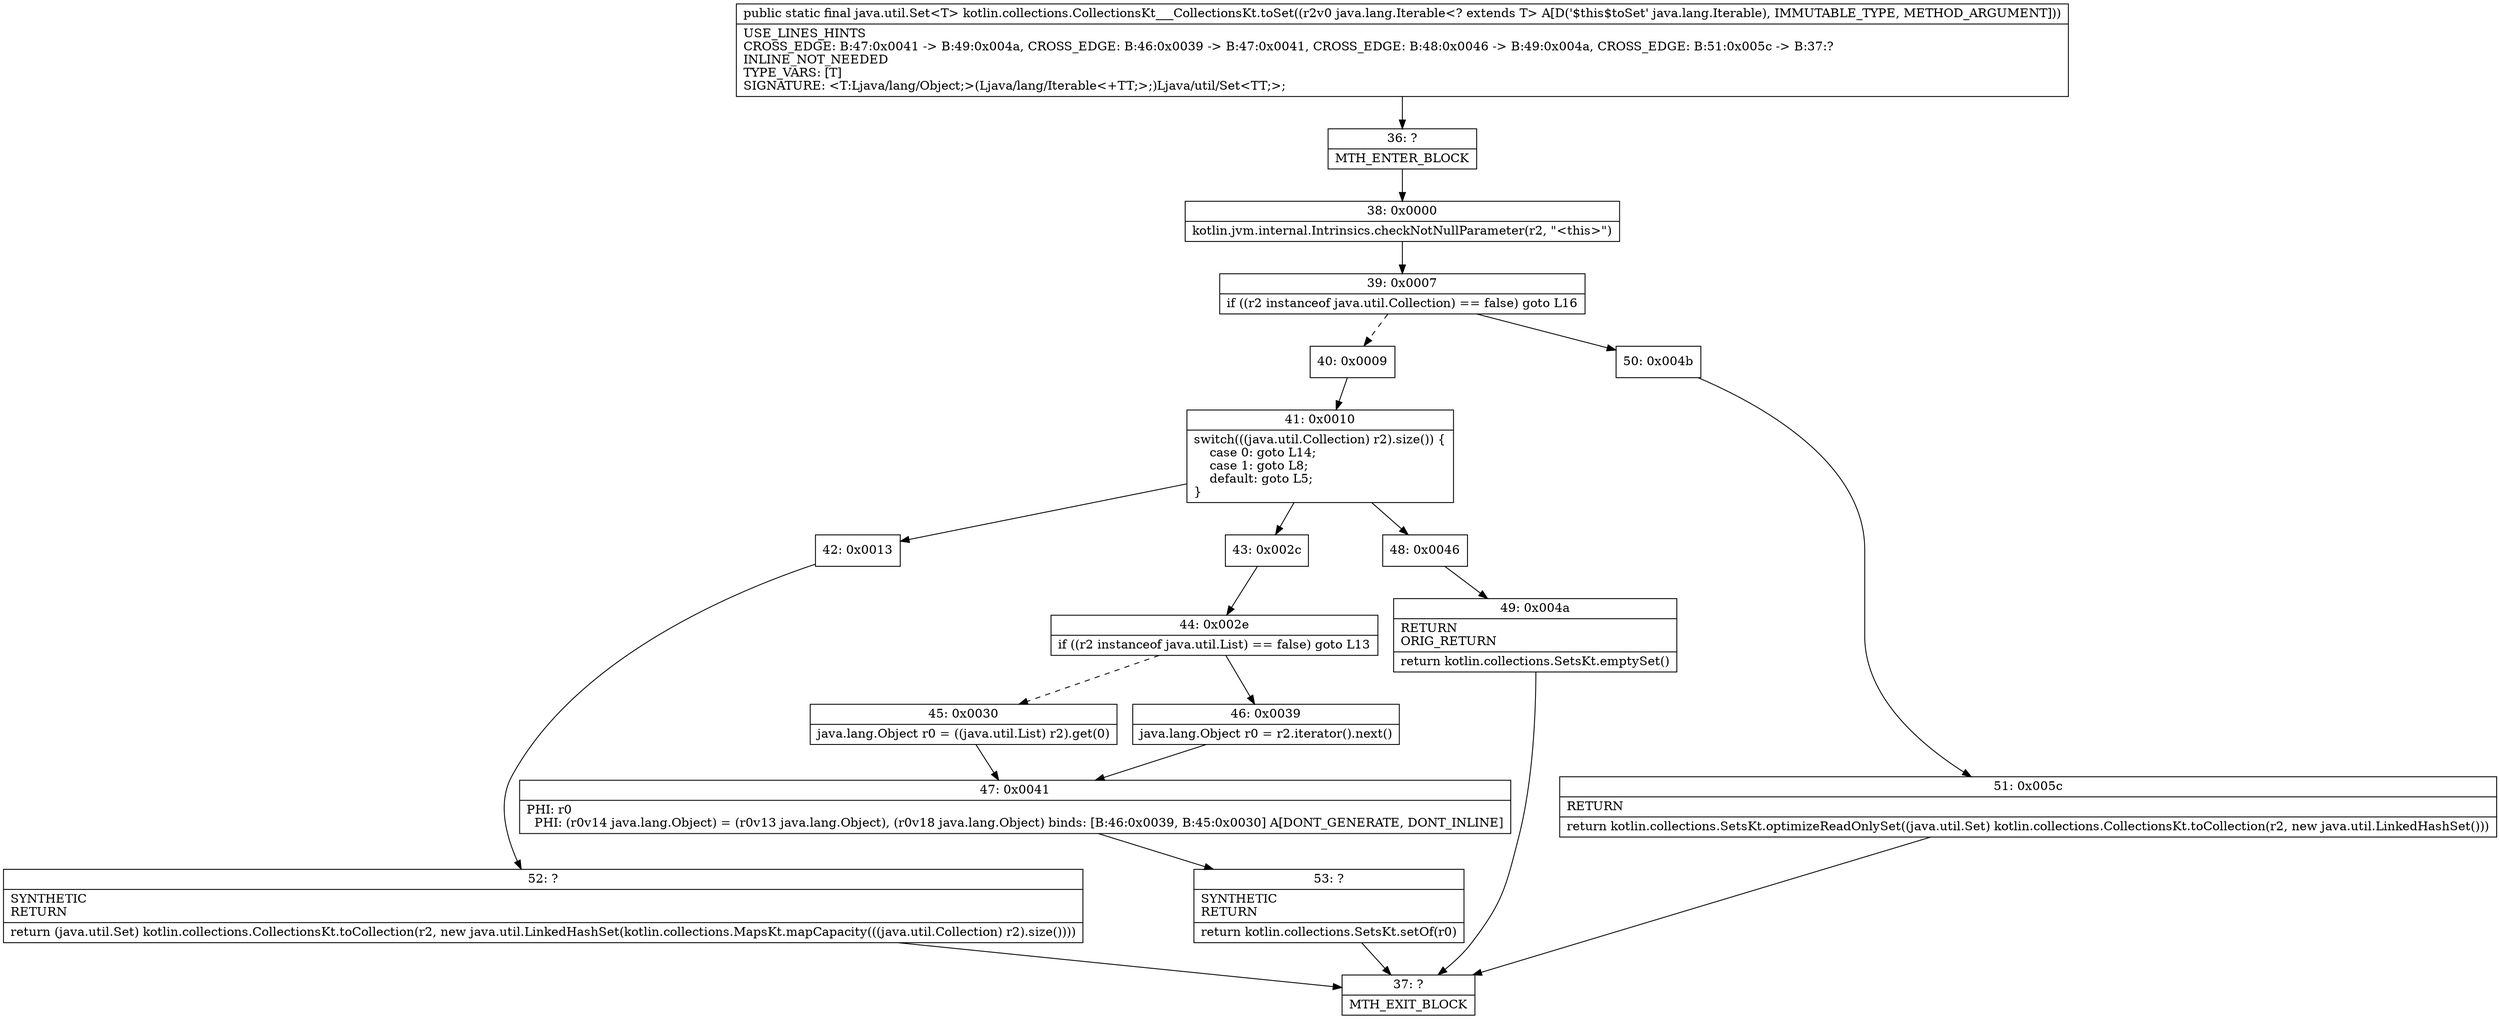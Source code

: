 digraph "CFG forkotlin.collections.CollectionsKt___CollectionsKt.toSet(Ljava\/lang\/Iterable;)Ljava\/util\/Set;" {
Node_36 [shape=record,label="{36\:\ ?|MTH_ENTER_BLOCK\l}"];
Node_38 [shape=record,label="{38\:\ 0x0000|kotlin.jvm.internal.Intrinsics.checkNotNullParameter(r2, \"\<this\>\")\l}"];
Node_39 [shape=record,label="{39\:\ 0x0007|if ((r2 instanceof java.util.Collection) == false) goto L16\l}"];
Node_40 [shape=record,label="{40\:\ 0x0009}"];
Node_41 [shape=record,label="{41\:\ 0x0010|switch(((java.util.Collection) r2).size()) \{\l    case 0: goto L14;\l    case 1: goto L8;\l    default: goto L5;\l\}\l}"];
Node_42 [shape=record,label="{42\:\ 0x0013}"];
Node_52 [shape=record,label="{52\:\ ?|SYNTHETIC\lRETURN\l|return (java.util.Set) kotlin.collections.CollectionsKt.toCollection(r2, new java.util.LinkedHashSet(kotlin.collections.MapsKt.mapCapacity(((java.util.Collection) r2).size())))\l}"];
Node_37 [shape=record,label="{37\:\ ?|MTH_EXIT_BLOCK\l}"];
Node_43 [shape=record,label="{43\:\ 0x002c}"];
Node_44 [shape=record,label="{44\:\ 0x002e|if ((r2 instanceof java.util.List) == false) goto L13\l}"];
Node_45 [shape=record,label="{45\:\ 0x0030|java.lang.Object r0 = ((java.util.List) r2).get(0)\l}"];
Node_47 [shape=record,label="{47\:\ 0x0041|PHI: r0 \l  PHI: (r0v14 java.lang.Object) = (r0v13 java.lang.Object), (r0v18 java.lang.Object) binds: [B:46:0x0039, B:45:0x0030] A[DONT_GENERATE, DONT_INLINE]\l}"];
Node_53 [shape=record,label="{53\:\ ?|SYNTHETIC\lRETURN\l|return kotlin.collections.SetsKt.setOf(r0)\l}"];
Node_46 [shape=record,label="{46\:\ 0x0039|java.lang.Object r0 = r2.iterator().next()\l}"];
Node_48 [shape=record,label="{48\:\ 0x0046}"];
Node_49 [shape=record,label="{49\:\ 0x004a|RETURN\lORIG_RETURN\l|return kotlin.collections.SetsKt.emptySet()\l}"];
Node_50 [shape=record,label="{50\:\ 0x004b}"];
Node_51 [shape=record,label="{51\:\ 0x005c|RETURN\l|return kotlin.collections.SetsKt.optimizeReadOnlySet((java.util.Set) kotlin.collections.CollectionsKt.toCollection(r2, new java.util.LinkedHashSet()))\l}"];
MethodNode[shape=record,label="{public static final java.util.Set\<T\> kotlin.collections.CollectionsKt___CollectionsKt.toSet((r2v0 java.lang.Iterable\<? extends T\> A[D('$this$toSet' java.lang.Iterable), IMMUTABLE_TYPE, METHOD_ARGUMENT]))  | USE_LINES_HINTS\lCROSS_EDGE: B:47:0x0041 \-\> B:49:0x004a, CROSS_EDGE: B:46:0x0039 \-\> B:47:0x0041, CROSS_EDGE: B:48:0x0046 \-\> B:49:0x004a, CROSS_EDGE: B:51:0x005c \-\> B:37:?\lINLINE_NOT_NEEDED\lTYPE_VARS: [T]\lSIGNATURE: \<T:Ljava\/lang\/Object;\>(Ljava\/lang\/Iterable\<+TT;\>;)Ljava\/util\/Set\<TT;\>;\l}"];
MethodNode -> Node_36;Node_36 -> Node_38;
Node_38 -> Node_39;
Node_39 -> Node_40[style=dashed];
Node_39 -> Node_50;
Node_40 -> Node_41;
Node_41 -> Node_42;
Node_41 -> Node_43;
Node_41 -> Node_48;
Node_42 -> Node_52;
Node_52 -> Node_37;
Node_43 -> Node_44;
Node_44 -> Node_45[style=dashed];
Node_44 -> Node_46;
Node_45 -> Node_47;
Node_47 -> Node_53;
Node_53 -> Node_37;
Node_46 -> Node_47;
Node_48 -> Node_49;
Node_49 -> Node_37;
Node_50 -> Node_51;
Node_51 -> Node_37;
}

